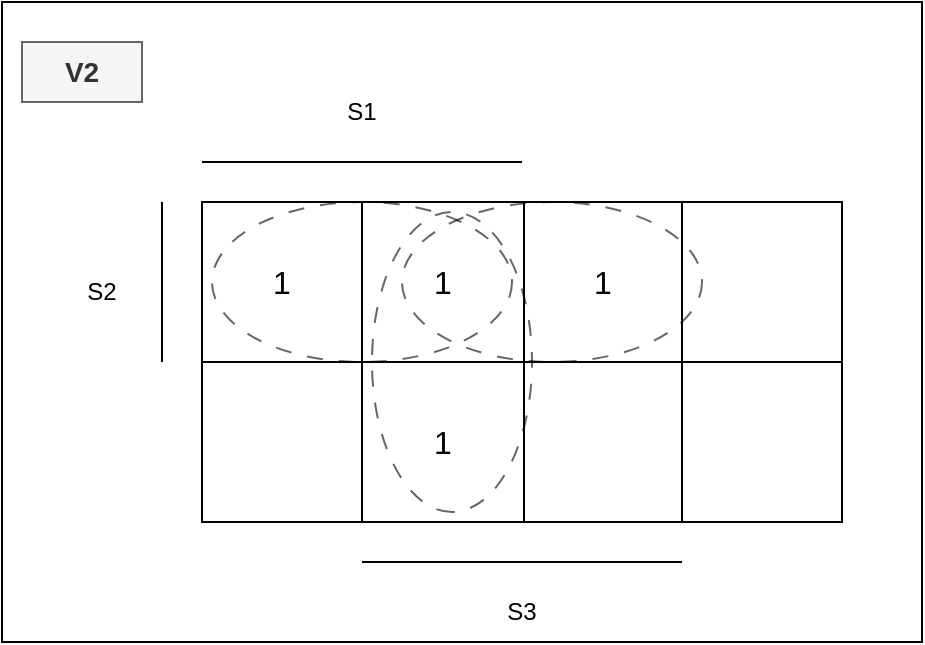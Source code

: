 <mxfile version="24.8.4" pages="2">
  <diagram name="PAGE2" id="m17QSuZfNovxnsSF852u">
    <mxGraphModel dx="1434" dy="764" grid="1" gridSize="10" guides="1" tooltips="1" connect="1" arrows="1" fold="1" page="1" pageScale="1" pageWidth="827" pageHeight="1169" math="0" shadow="0">
      <root>
        <mxCell id="zQdL1Z4vZY81CpmGs_AE-0" />
        <mxCell id="zQdL1Z4vZY81CpmGs_AE-1" parent="zQdL1Z4vZY81CpmGs_AE-0" />
        <mxCell id="zQdL1Z4vZY81CpmGs_AE-19" value="" style="verticalLabelPosition=bottom;verticalAlign=top;html=1;shape=mxgraph.basic.rect;fillColor2=none;strokeWidth=1;size=20;indent=5;fillColor=none;" vertex="1" parent="zQdL1Z4vZY81CpmGs_AE-1">
          <mxGeometry x="20" y="140" width="460" height="320" as="geometry" />
        </mxCell>
        <mxCell id="zQdL1Z4vZY81CpmGs_AE-2" value="" style="shape=table;startSize=0;container=1;collapsible=0;childLayout=tableLayout;fontSize=16;" vertex="1" parent="zQdL1Z4vZY81CpmGs_AE-1">
          <mxGeometry x="120" y="240" width="320" height="160" as="geometry" />
        </mxCell>
        <mxCell id="zQdL1Z4vZY81CpmGs_AE-3" value="" style="shape=tableRow;horizontal=0;startSize=0;swimlaneHead=0;swimlaneBody=0;strokeColor=inherit;top=0;left=0;bottom=0;right=0;collapsible=0;dropTarget=0;fillColor=none;points=[[0,0.5],[1,0.5]];portConstraint=eastwest;fontSize=16;" vertex="1" parent="zQdL1Z4vZY81CpmGs_AE-2">
          <mxGeometry width="320" height="80" as="geometry" />
        </mxCell>
        <mxCell id="zQdL1Z4vZY81CpmGs_AE-4" value="1" style="shape=partialRectangle;html=1;whiteSpace=wrap;connectable=0;strokeColor=inherit;overflow=hidden;fillColor=none;top=0;left=0;bottom=0;right=0;pointerEvents=1;fontSize=16;" vertex="1" parent="zQdL1Z4vZY81CpmGs_AE-3">
          <mxGeometry width="80" height="80" as="geometry">
            <mxRectangle width="80" height="80" as="alternateBounds" />
          </mxGeometry>
        </mxCell>
        <mxCell id="zQdL1Z4vZY81CpmGs_AE-5" value="1" style="shape=partialRectangle;html=1;whiteSpace=wrap;connectable=0;strokeColor=inherit;overflow=hidden;fillColor=none;top=0;left=0;bottom=0;right=0;pointerEvents=1;fontSize=16;" vertex="1" parent="zQdL1Z4vZY81CpmGs_AE-3">
          <mxGeometry x="80" width="81" height="80" as="geometry">
            <mxRectangle width="81" height="80" as="alternateBounds" />
          </mxGeometry>
        </mxCell>
        <mxCell id="zQdL1Z4vZY81CpmGs_AE-6" value="1" style="shape=partialRectangle;html=1;whiteSpace=wrap;connectable=0;strokeColor=inherit;overflow=hidden;fillColor=none;top=0;left=0;bottom=0;right=0;pointerEvents=1;fontSize=16;" vertex="1" parent="zQdL1Z4vZY81CpmGs_AE-3">
          <mxGeometry x="161" width="79" height="80" as="geometry">
            <mxRectangle width="79" height="80" as="alternateBounds" />
          </mxGeometry>
        </mxCell>
        <mxCell id="zQdL1Z4vZY81CpmGs_AE-7" value="" style="shape=partialRectangle;html=1;whiteSpace=wrap;connectable=0;strokeColor=inherit;overflow=hidden;fillColor=none;top=0;left=0;bottom=0;right=0;pointerEvents=1;fontSize=16;" vertex="1" parent="zQdL1Z4vZY81CpmGs_AE-3">
          <mxGeometry x="240" width="80" height="80" as="geometry">
            <mxRectangle width="80" height="80" as="alternateBounds" />
          </mxGeometry>
        </mxCell>
        <mxCell id="zQdL1Z4vZY81CpmGs_AE-8" value="" style="shape=tableRow;horizontal=0;startSize=0;swimlaneHead=0;swimlaneBody=0;strokeColor=inherit;top=0;left=0;bottom=0;right=0;collapsible=0;dropTarget=0;fillColor=none;points=[[0,0.5],[1,0.5]];portConstraint=eastwest;fontSize=16;" vertex="1" parent="zQdL1Z4vZY81CpmGs_AE-2">
          <mxGeometry y="80" width="320" height="80" as="geometry" />
        </mxCell>
        <mxCell id="zQdL1Z4vZY81CpmGs_AE-9" value="" style="shape=partialRectangle;html=1;whiteSpace=wrap;connectable=0;strokeColor=inherit;overflow=hidden;fillColor=none;top=0;left=0;bottom=0;right=0;pointerEvents=1;fontSize=16;" vertex="1" parent="zQdL1Z4vZY81CpmGs_AE-8">
          <mxGeometry width="80" height="80" as="geometry">
            <mxRectangle width="80" height="80" as="alternateBounds" />
          </mxGeometry>
        </mxCell>
        <mxCell id="zQdL1Z4vZY81CpmGs_AE-10" value="1" style="shape=partialRectangle;html=1;whiteSpace=wrap;connectable=0;strokeColor=inherit;overflow=hidden;fillColor=none;top=0;left=0;bottom=0;right=0;pointerEvents=1;fontSize=16;" vertex="1" parent="zQdL1Z4vZY81CpmGs_AE-8">
          <mxGeometry x="80" width="81" height="80" as="geometry">
            <mxRectangle width="81" height="80" as="alternateBounds" />
          </mxGeometry>
        </mxCell>
        <mxCell id="zQdL1Z4vZY81CpmGs_AE-11" value="" style="shape=partialRectangle;html=1;whiteSpace=wrap;connectable=0;strokeColor=inherit;overflow=hidden;fillColor=none;top=0;left=0;bottom=0;right=0;pointerEvents=1;fontSize=16;" vertex="1" parent="zQdL1Z4vZY81CpmGs_AE-8">
          <mxGeometry x="161" width="79" height="80" as="geometry">
            <mxRectangle width="79" height="80" as="alternateBounds" />
          </mxGeometry>
        </mxCell>
        <mxCell id="zQdL1Z4vZY81CpmGs_AE-12" style="shape=partialRectangle;html=1;whiteSpace=wrap;connectable=0;strokeColor=inherit;overflow=hidden;fillColor=none;top=0;left=0;bottom=0;right=0;pointerEvents=1;fontSize=16;" vertex="1" parent="zQdL1Z4vZY81CpmGs_AE-8">
          <mxGeometry x="240" width="80" height="80" as="geometry">
            <mxRectangle width="80" height="80" as="alternateBounds" />
          </mxGeometry>
        </mxCell>
        <mxCell id="zQdL1Z4vZY81CpmGs_AE-13" value="" style="endArrow=none;html=1;rounded=0;" edge="1" parent="zQdL1Z4vZY81CpmGs_AE-1">
          <mxGeometry width="50" height="50" relative="1" as="geometry">
            <mxPoint x="120" y="220" as="sourcePoint" />
            <mxPoint x="280" y="220" as="targetPoint" />
          </mxGeometry>
        </mxCell>
        <mxCell id="zQdL1Z4vZY81CpmGs_AE-14" value="" style="endArrow=none;html=1;rounded=0;exitX=1;exitY=1;exitDx=0;exitDy=0;" edge="1" parent="zQdL1Z4vZY81CpmGs_AE-1" source="zQdL1Z4vZY81CpmGs_AE-17">
          <mxGeometry width="50" height="50" relative="1" as="geometry">
            <mxPoint x="100" y="280" as="sourcePoint" />
            <mxPoint x="100" y="240" as="targetPoint" />
          </mxGeometry>
        </mxCell>
        <mxCell id="zQdL1Z4vZY81CpmGs_AE-15" value="" style="endArrow=none;html=1;rounded=0;" edge="1" parent="zQdL1Z4vZY81CpmGs_AE-1">
          <mxGeometry width="50" height="50" relative="1" as="geometry">
            <mxPoint x="200" y="420" as="sourcePoint" />
            <mxPoint x="360" y="420" as="targetPoint" />
          </mxGeometry>
        </mxCell>
        <mxCell id="zQdL1Z4vZY81CpmGs_AE-16" value="S1" style="text;strokeColor=none;align=center;fillColor=none;html=1;verticalAlign=middle;whiteSpace=wrap;rounded=0;" vertex="1" parent="zQdL1Z4vZY81CpmGs_AE-1">
          <mxGeometry x="170" y="180" width="60" height="30" as="geometry" />
        </mxCell>
        <mxCell id="zQdL1Z4vZY81CpmGs_AE-17" value="S2" style="text;strokeColor=none;align=center;fillColor=none;html=1;verticalAlign=middle;whiteSpace=wrap;rounded=0;" vertex="1" parent="zQdL1Z4vZY81CpmGs_AE-1">
          <mxGeometry x="40" y="250" width="60" height="70" as="geometry" />
        </mxCell>
        <mxCell id="zQdL1Z4vZY81CpmGs_AE-18" value="S3" style="text;strokeColor=none;align=center;fillColor=none;html=1;verticalAlign=middle;whiteSpace=wrap;rounded=0;" vertex="1" parent="zQdL1Z4vZY81CpmGs_AE-1">
          <mxGeometry x="250" y="430" width="60" height="30" as="geometry" />
        </mxCell>
        <mxCell id="zQdL1Z4vZY81CpmGs_AE-20" value="V2" style="text;strokeColor=#666666;align=center;fillColor=#f5f5f5;html=1;verticalAlign=middle;whiteSpace=wrap;rounded=0;fontStyle=1;fontSize=14;fontColor=#333333;" vertex="1" parent="zQdL1Z4vZY81CpmGs_AE-1">
          <mxGeometry x="30" y="160" width="60" height="30" as="geometry" />
        </mxCell>
        <mxCell id="4Tzdne8kh45QGjyC_gmj-0" value="" style="ellipse;whiteSpace=wrap;html=1;fillColor=none;dashed=1;dashPattern=8 8;strokeWidth=1;perimeterSpacing=0;opacity=60;rotation=90;" vertex="1" parent="zQdL1Z4vZY81CpmGs_AE-1">
          <mxGeometry x="170" y="280" width="150" height="80" as="geometry" />
        </mxCell>
        <mxCell id="4Tzdne8kh45QGjyC_gmj-2" value="" style="ellipse;whiteSpace=wrap;html=1;fillColor=none;dashed=1;dashPattern=8 8;strokeWidth=1;perimeterSpacing=0;opacity=60;" vertex="1" parent="zQdL1Z4vZY81CpmGs_AE-1">
          <mxGeometry x="125" y="240" width="150" height="80" as="geometry" />
        </mxCell>
        <mxCell id="4Tzdne8kh45QGjyC_gmj-3" value="" style="ellipse;whiteSpace=wrap;html=1;fillColor=none;dashed=1;dashPattern=8 8;strokeWidth=1;perimeterSpacing=0;opacity=60;" vertex="1" parent="zQdL1Z4vZY81CpmGs_AE-1">
          <mxGeometry x="220" y="240" width="150" height="80" as="geometry" />
        </mxCell>
      </root>
    </mxGraphModel>
  </diagram>
  <diagram name="Page-1" id="1wr5s6wkPmQVYr-oqGSK">
    <mxGraphModel dx="989" dy="527" grid="1" gridSize="10" guides="1" tooltips="1" connect="1" arrows="1" fold="1" page="1" pageScale="1" pageWidth="827" pageHeight="1169" math="0" shadow="0">
      <root>
        <mxCell id="0" />
        <mxCell id="1" parent="0" />
        <mxCell id="5gJM0JyYO3eOrcSxypHC-1" value="" style="shape=table;startSize=0;container=1;collapsible=0;childLayout=tableLayout;fontSize=16;" vertex="1" parent="1">
          <mxGeometry x="120" y="240" width="320" height="160" as="geometry" />
        </mxCell>
        <mxCell id="5gJM0JyYO3eOrcSxypHC-2" value="" style="shape=tableRow;horizontal=0;startSize=0;swimlaneHead=0;swimlaneBody=0;strokeColor=inherit;top=0;left=0;bottom=0;right=0;collapsible=0;dropTarget=0;fillColor=none;points=[[0,0.5],[1,0.5]];portConstraint=eastwest;fontSize=16;" vertex="1" parent="5gJM0JyYO3eOrcSxypHC-1">
          <mxGeometry width="320" height="80" as="geometry" />
        </mxCell>
        <mxCell id="5gJM0JyYO3eOrcSxypHC-3" value="" style="shape=partialRectangle;html=1;whiteSpace=wrap;connectable=0;strokeColor=inherit;overflow=hidden;fillColor=none;top=0;left=0;bottom=0;right=0;pointerEvents=1;fontSize=16;" vertex="1" parent="5gJM0JyYO3eOrcSxypHC-2">
          <mxGeometry width="80" height="80" as="geometry">
            <mxRectangle width="80" height="80" as="alternateBounds" />
          </mxGeometry>
        </mxCell>
        <mxCell id="5gJM0JyYO3eOrcSxypHC-4" value="1" style="shape=partialRectangle;html=1;whiteSpace=wrap;connectable=0;strokeColor=inherit;overflow=hidden;fillColor=none;top=0;left=0;bottom=0;right=0;pointerEvents=1;fontSize=16;" vertex="1" parent="5gJM0JyYO3eOrcSxypHC-2">
          <mxGeometry x="80" width="81" height="80" as="geometry">
            <mxRectangle width="81" height="80" as="alternateBounds" />
          </mxGeometry>
        </mxCell>
        <mxCell id="5gJM0JyYO3eOrcSxypHC-5" value="" style="shape=partialRectangle;html=1;whiteSpace=wrap;connectable=0;strokeColor=inherit;overflow=hidden;fillColor=none;top=0;left=0;bottom=0;right=0;pointerEvents=1;fontSize=16;" vertex="1" parent="5gJM0JyYO3eOrcSxypHC-2">
          <mxGeometry x="161" width="79" height="80" as="geometry">
            <mxRectangle width="79" height="80" as="alternateBounds" />
          </mxGeometry>
        </mxCell>
        <mxCell id="5gJM0JyYO3eOrcSxypHC-76" value="1" style="shape=partialRectangle;html=1;whiteSpace=wrap;connectable=0;strokeColor=inherit;overflow=hidden;fillColor=none;top=0;left=0;bottom=0;right=0;pointerEvents=1;fontSize=16;" vertex="1" parent="5gJM0JyYO3eOrcSxypHC-2">
          <mxGeometry x="240" width="80" height="80" as="geometry">
            <mxRectangle width="80" height="80" as="alternateBounds" />
          </mxGeometry>
        </mxCell>
        <mxCell id="5gJM0JyYO3eOrcSxypHC-40" value="" style="shape=tableRow;horizontal=0;startSize=0;swimlaneHead=0;swimlaneBody=0;strokeColor=inherit;top=0;left=0;bottom=0;right=0;collapsible=0;dropTarget=0;fillColor=none;points=[[0,0.5],[1,0.5]];portConstraint=eastwest;fontSize=16;" vertex="1" parent="5gJM0JyYO3eOrcSxypHC-1">
          <mxGeometry y="80" width="320" height="80" as="geometry" />
        </mxCell>
        <mxCell id="5gJM0JyYO3eOrcSxypHC-41" value="1" style="shape=partialRectangle;html=1;whiteSpace=wrap;connectable=0;strokeColor=inherit;overflow=hidden;fillColor=none;top=0;left=0;bottom=0;right=0;pointerEvents=1;fontSize=16;" vertex="1" parent="5gJM0JyYO3eOrcSxypHC-40">
          <mxGeometry width="80" height="80" as="geometry">
            <mxRectangle width="80" height="80" as="alternateBounds" />
          </mxGeometry>
        </mxCell>
        <mxCell id="5gJM0JyYO3eOrcSxypHC-42" value="" style="shape=partialRectangle;html=1;whiteSpace=wrap;connectable=0;strokeColor=inherit;overflow=hidden;fillColor=none;top=0;left=0;bottom=0;right=0;pointerEvents=1;fontSize=16;" vertex="1" parent="5gJM0JyYO3eOrcSxypHC-40">
          <mxGeometry x="80" width="81" height="80" as="geometry">
            <mxRectangle width="81" height="80" as="alternateBounds" />
          </mxGeometry>
        </mxCell>
        <mxCell id="5gJM0JyYO3eOrcSxypHC-43" value="1" style="shape=partialRectangle;html=1;whiteSpace=wrap;connectable=0;strokeColor=inherit;overflow=hidden;fillColor=none;top=0;left=0;bottom=0;right=0;pointerEvents=1;fontSize=16;" vertex="1" parent="5gJM0JyYO3eOrcSxypHC-40">
          <mxGeometry x="161" width="79" height="80" as="geometry">
            <mxRectangle width="79" height="80" as="alternateBounds" />
          </mxGeometry>
        </mxCell>
        <mxCell id="5gJM0JyYO3eOrcSxypHC-77" style="shape=partialRectangle;html=1;whiteSpace=wrap;connectable=0;strokeColor=inherit;overflow=hidden;fillColor=none;top=0;left=0;bottom=0;right=0;pointerEvents=1;fontSize=16;" vertex="1" parent="5gJM0JyYO3eOrcSxypHC-40">
          <mxGeometry x="240" width="80" height="80" as="geometry">
            <mxRectangle width="80" height="80" as="alternateBounds" />
          </mxGeometry>
        </mxCell>
        <mxCell id="5gJM0JyYO3eOrcSxypHC-78" value="" style="endArrow=none;html=1;rounded=0;" edge="1" parent="1">
          <mxGeometry width="50" height="50" relative="1" as="geometry">
            <mxPoint x="120" y="220" as="sourcePoint" />
            <mxPoint x="280" y="220" as="targetPoint" />
          </mxGeometry>
        </mxCell>
        <mxCell id="5gJM0JyYO3eOrcSxypHC-79" value="" style="endArrow=none;html=1;rounded=0;exitX=1;exitY=1;exitDx=0;exitDy=0;" edge="1" parent="1" source="5gJM0JyYO3eOrcSxypHC-84">
          <mxGeometry width="50" height="50" relative="1" as="geometry">
            <mxPoint x="100" y="280" as="sourcePoint" />
            <mxPoint x="100" y="240" as="targetPoint" />
          </mxGeometry>
        </mxCell>
        <mxCell id="5gJM0JyYO3eOrcSxypHC-80" value="" style="endArrow=none;html=1;rounded=0;" edge="1" parent="1">
          <mxGeometry width="50" height="50" relative="1" as="geometry">
            <mxPoint x="200" y="420" as="sourcePoint" />
            <mxPoint x="360" y="420" as="targetPoint" />
          </mxGeometry>
        </mxCell>
        <mxCell id="5gJM0JyYO3eOrcSxypHC-83" value="S1" style="text;strokeColor=none;align=center;fillColor=none;html=1;verticalAlign=middle;whiteSpace=wrap;rounded=0;" vertex="1" parent="1">
          <mxGeometry x="170" y="180" width="60" height="30" as="geometry" />
        </mxCell>
        <mxCell id="5gJM0JyYO3eOrcSxypHC-84" value="S2" style="text;strokeColor=none;align=center;fillColor=none;html=1;verticalAlign=middle;whiteSpace=wrap;rounded=0;" vertex="1" parent="1">
          <mxGeometry x="40" y="250" width="60" height="70" as="geometry" />
        </mxCell>
        <mxCell id="5gJM0JyYO3eOrcSxypHC-85" value="S3" style="text;strokeColor=none;align=center;fillColor=none;html=1;verticalAlign=middle;whiteSpace=wrap;rounded=0;" vertex="1" parent="1">
          <mxGeometry x="250" y="430" width="60" height="30" as="geometry" />
        </mxCell>
        <mxCell id="5gJM0JyYO3eOrcSxypHC-86" value="" style="verticalLabelPosition=bottom;verticalAlign=top;html=1;shape=mxgraph.basic.rect;fillColor2=none;strokeWidth=1;size=20;indent=5;fillColor=none;" vertex="1" parent="1">
          <mxGeometry x="20" y="140" width="460" height="320" as="geometry" />
        </mxCell>
        <mxCell id="5gJM0JyYO3eOrcSxypHC-87" value="V1" style="text;strokeColor=#666666;align=center;fillColor=#f5f5f5;html=1;verticalAlign=middle;whiteSpace=wrap;rounded=0;fontStyle=1;fontSize=14;fontColor=#333333;" vertex="1" parent="1">
          <mxGeometry x="30" y="160" width="60" height="30" as="geometry" />
        </mxCell>
      </root>
    </mxGraphModel>
  </diagram>
</mxfile>
